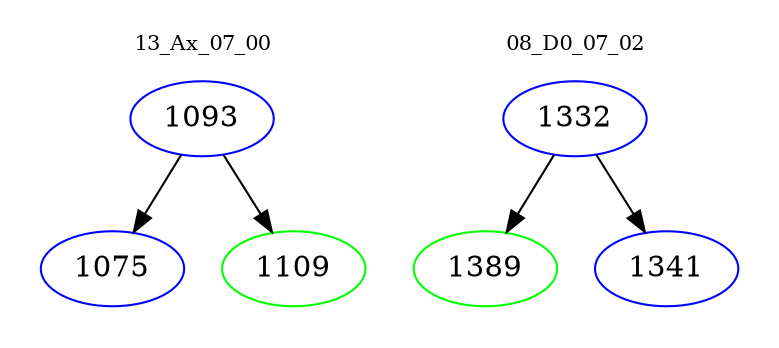 digraph{
subgraph cluster_0 {
color = white
label = "13_Ax_07_00";
fontsize=10;
T0_1093 [label="1093", color="blue"]
T0_1093 -> T0_1075 [color="black"]
T0_1075 [label="1075", color="blue"]
T0_1093 -> T0_1109 [color="black"]
T0_1109 [label="1109", color="green"]
}
subgraph cluster_1 {
color = white
label = "08_D0_07_02";
fontsize=10;
T1_1332 [label="1332", color="blue"]
T1_1332 -> T1_1389 [color="black"]
T1_1389 [label="1389", color="green"]
T1_1332 -> T1_1341 [color="black"]
T1_1341 [label="1341", color="blue"]
}
}
